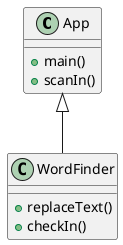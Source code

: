 @startuml
'https://plantuml.com/class-diagram

App <|-- WordFinder


class App {
+main()
+scanIn()
}

class WordFinder {
+replaceText()
+checkIn()
}

@enduml